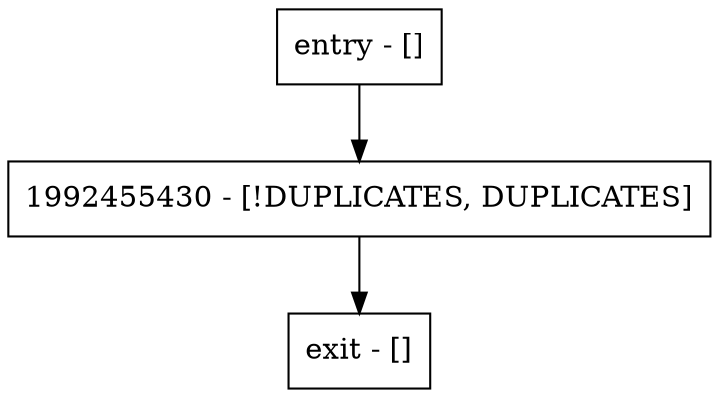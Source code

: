 digraph main {
node [shape=record];
entry [label="entry - []"];
exit [label="exit - []"];
1992455430 [label="1992455430 - [!DUPLICATES, DUPLICATES]"];
entry;
exit;
entry -> 1992455430;
1992455430 -> exit;
}
